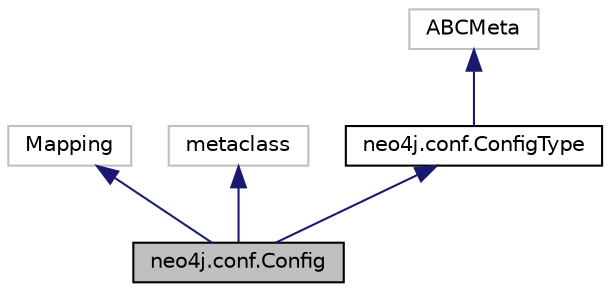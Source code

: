 digraph "neo4j.conf.Config"
{
 // LATEX_PDF_SIZE
  edge [fontname="Helvetica",fontsize="10",labelfontname="Helvetica",labelfontsize="10"];
  node [fontname="Helvetica",fontsize="10",shape=record];
  Node1 [label="neo4j.conf.Config",height=0.2,width=0.4,color="black", fillcolor="grey75", style="filled", fontcolor="black",tooltip=" "];
  Node2 -> Node1 [dir="back",color="midnightblue",fontsize="10",style="solid"];
  Node2 [label="Mapping",height=0.2,width=0.4,color="grey75", fillcolor="white", style="filled",tooltip=" "];
  Node3 -> Node1 [dir="back",color="midnightblue",fontsize="10",style="solid"];
  Node3 [label="metaclass",height=0.2,width=0.4,color="grey75", fillcolor="white", style="filled",tooltip=" "];
  Node4 -> Node1 [dir="back",color="midnightblue",fontsize="10",style="solid"];
  Node4 [label="neo4j.conf.ConfigType",height=0.2,width=0.4,color="black", fillcolor="white", style="filled",URL="$classneo4j_1_1conf_1_1_config_type.html",tooltip=" "];
  Node5 -> Node4 [dir="back",color="midnightblue",fontsize="10",style="solid"];
  Node5 [label="ABCMeta",height=0.2,width=0.4,color="grey75", fillcolor="white", style="filled",tooltip=" "];
}
